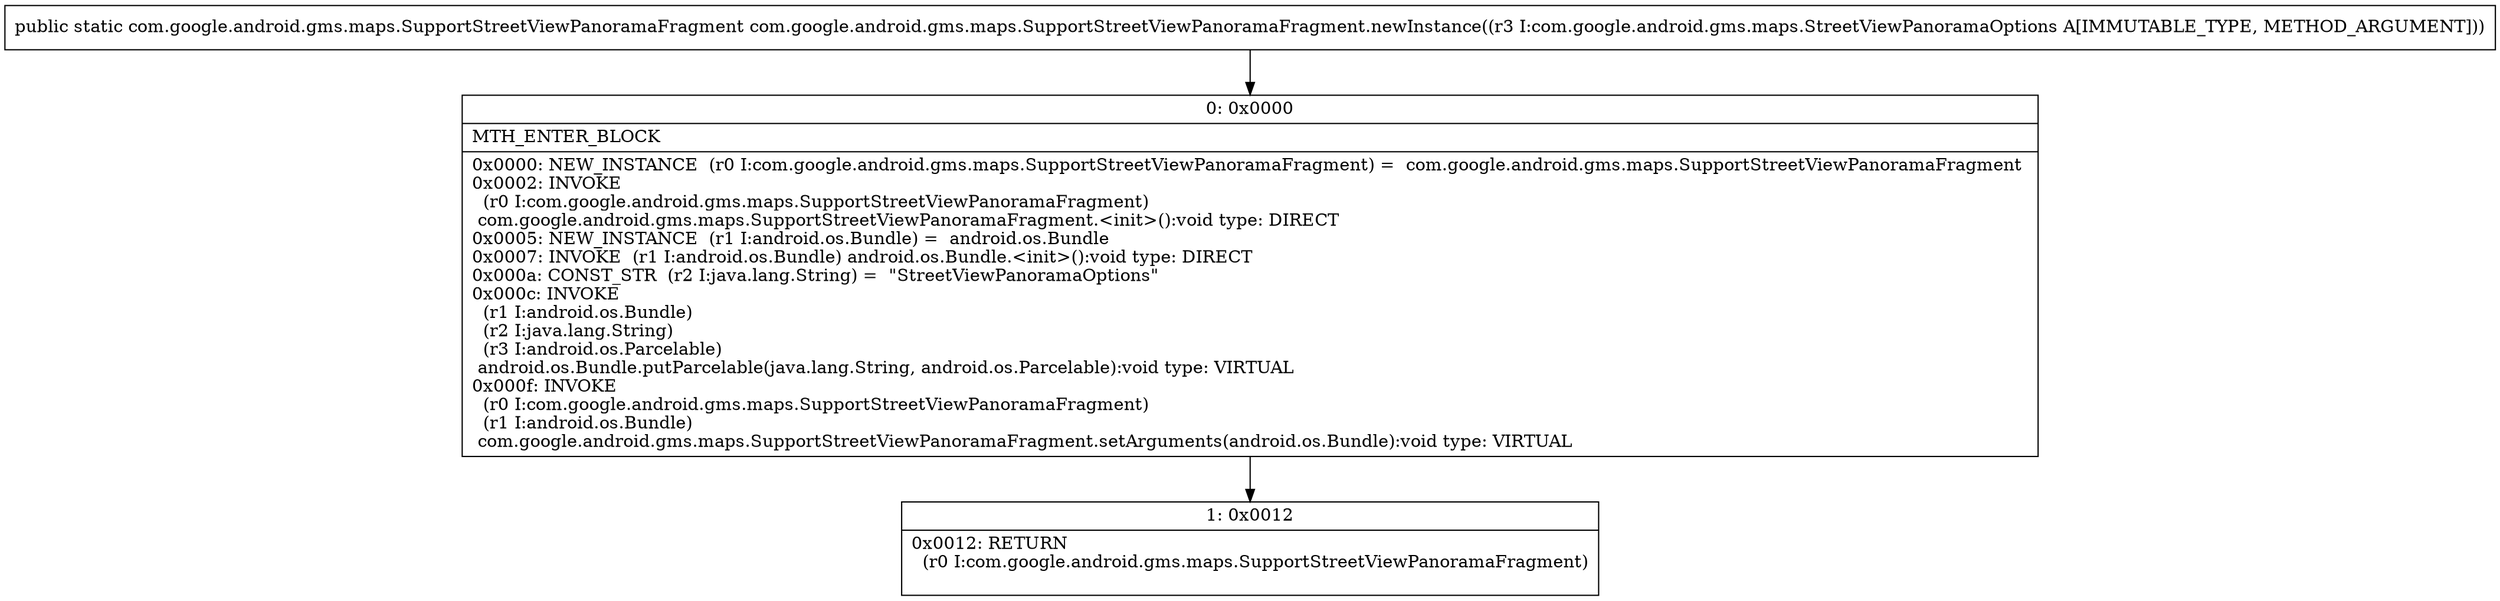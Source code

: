 digraph "CFG forcom.google.android.gms.maps.SupportStreetViewPanoramaFragment.newInstance(Lcom\/google\/android\/gms\/maps\/StreetViewPanoramaOptions;)Lcom\/google\/android\/gms\/maps\/SupportStreetViewPanoramaFragment;" {
Node_0 [shape=record,label="{0\:\ 0x0000|MTH_ENTER_BLOCK\l|0x0000: NEW_INSTANCE  (r0 I:com.google.android.gms.maps.SupportStreetViewPanoramaFragment) =  com.google.android.gms.maps.SupportStreetViewPanoramaFragment \l0x0002: INVOKE  \l  (r0 I:com.google.android.gms.maps.SupportStreetViewPanoramaFragment)\l com.google.android.gms.maps.SupportStreetViewPanoramaFragment.\<init\>():void type: DIRECT \l0x0005: NEW_INSTANCE  (r1 I:android.os.Bundle) =  android.os.Bundle \l0x0007: INVOKE  (r1 I:android.os.Bundle) android.os.Bundle.\<init\>():void type: DIRECT \l0x000a: CONST_STR  (r2 I:java.lang.String) =  \"StreetViewPanoramaOptions\" \l0x000c: INVOKE  \l  (r1 I:android.os.Bundle)\l  (r2 I:java.lang.String)\l  (r3 I:android.os.Parcelable)\l android.os.Bundle.putParcelable(java.lang.String, android.os.Parcelable):void type: VIRTUAL \l0x000f: INVOKE  \l  (r0 I:com.google.android.gms.maps.SupportStreetViewPanoramaFragment)\l  (r1 I:android.os.Bundle)\l com.google.android.gms.maps.SupportStreetViewPanoramaFragment.setArguments(android.os.Bundle):void type: VIRTUAL \l}"];
Node_1 [shape=record,label="{1\:\ 0x0012|0x0012: RETURN  \l  (r0 I:com.google.android.gms.maps.SupportStreetViewPanoramaFragment)\l \l}"];
MethodNode[shape=record,label="{public static com.google.android.gms.maps.SupportStreetViewPanoramaFragment com.google.android.gms.maps.SupportStreetViewPanoramaFragment.newInstance((r3 I:com.google.android.gms.maps.StreetViewPanoramaOptions A[IMMUTABLE_TYPE, METHOD_ARGUMENT])) }"];
MethodNode -> Node_0;
Node_0 -> Node_1;
}

